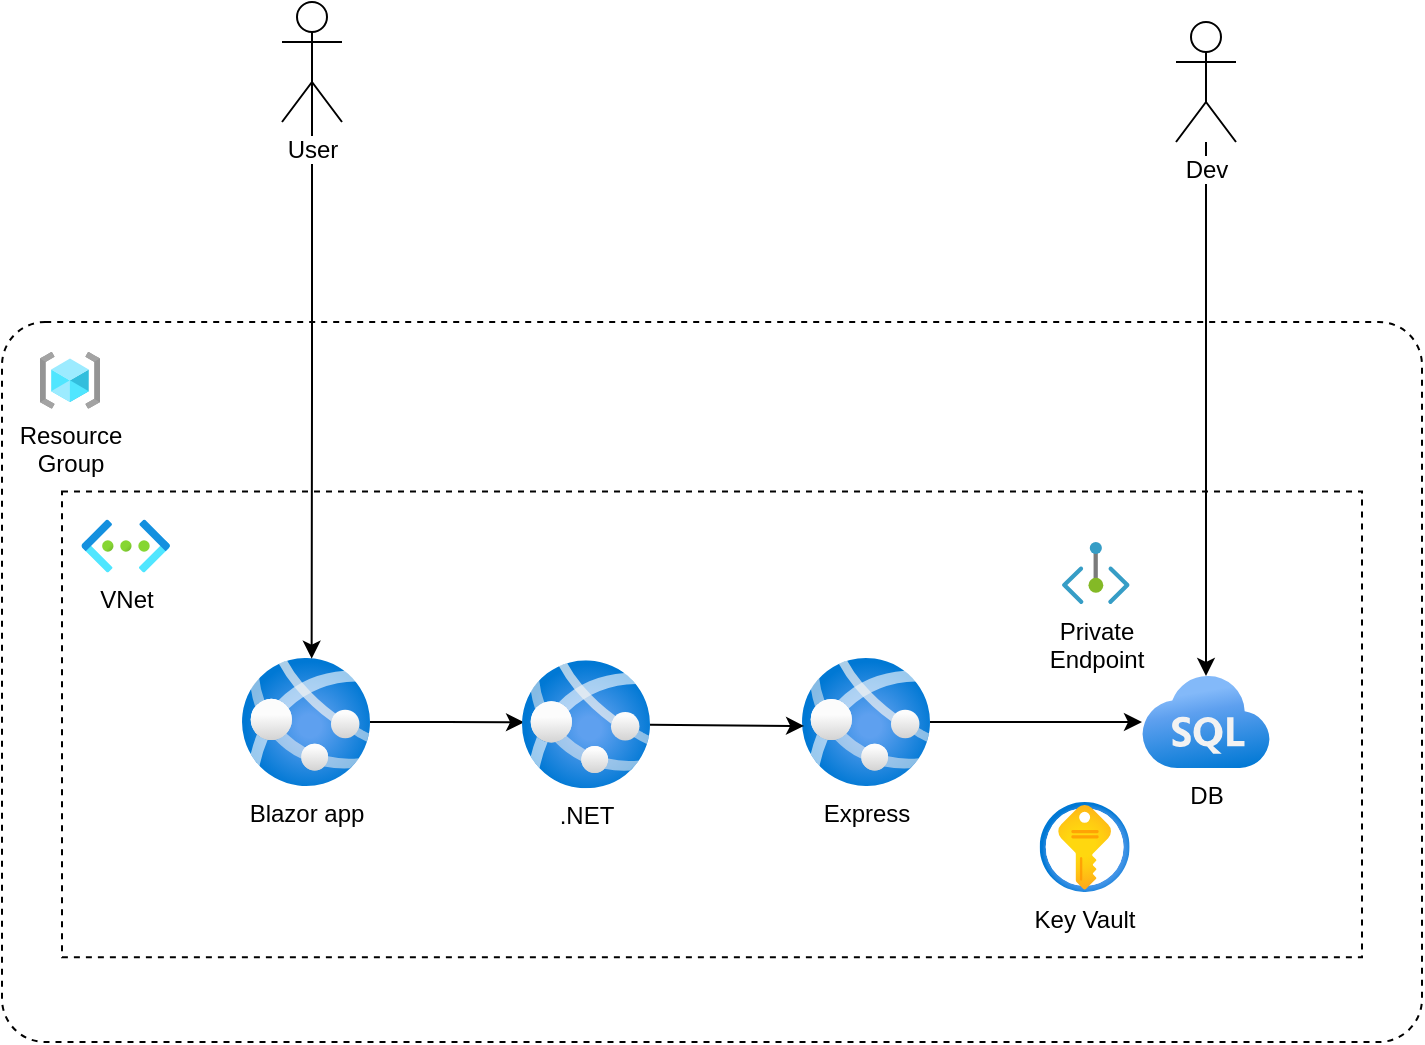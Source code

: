 <mxfile pages="2">
    <diagram id="xO1l6yPOQas2drLxZR86" name="Infrastructure">
        <mxGraphModel dx="1337" dy="792" grid="0" gridSize="10" guides="1" tooltips="1" connect="1" arrows="1" fold="1" page="1" pageScale="1" pageWidth="850" pageHeight="1100" math="0" shadow="0">
            <root>
                <mxCell id="0"/>
                <mxCell id="1" parent="0"/>
                <mxCell id="XaUudZdBKgRVK2wvCaiL-20" value="" style="rounded=1;whiteSpace=wrap;html=1;dashed=1;fillColor=none;arcSize=6;" parent="1" vertex="1">
                    <mxGeometry x="70" y="210" width="710" height="360" as="geometry"/>
                </mxCell>
                <mxCell id="XaUudZdBKgRVK2wvCaiL-14" value="" style="rounded=0;whiteSpace=wrap;html=1;fillColor=none;dashed=1;" parent="1" vertex="1">
                    <mxGeometry x="100" y="294.706" width="650" height="232.941" as="geometry"/>
                </mxCell>
                <mxCell id="XaUudZdBKgRVK2wvCaiL-13" value="VNet" style="aspect=fixed;html=1;points=[];align=center;image;fontSize=12;image=img/lib/azure2/networking/Virtual_Networks.svg;" parent="1" vertex="1">
                    <mxGeometry x="109.743" y="308.8" width="44.22" height="26.4" as="geometry"/>
                </mxCell>
                <mxCell id="XaUudZdBKgRVK2wvCaiL-16" value="DB" style="aspect=fixed;html=1;points=[];align=center;image;fontSize=12;image=img/lib/azure2/databases/Azure_SQL.svg;dashed=1;fillColor=none;" parent="1" vertex="1">
                    <mxGeometry x="640" y="387" width="64" height="46" as="geometry"/>
                </mxCell>
                <mxCell id="XaUudZdBKgRVK2wvCaiL-26" style="edgeStyle=orthogonalEdgeStyle;rounded=0;orthogonalLoop=1;jettySize=auto;html=1;entryX=0.016;entryY=0.484;entryDx=0;entryDy=0;entryPerimeter=0;" parent="1" source="XaUudZdBKgRVK2wvCaiL-18" target="2" edge="1">
                    <mxGeometry relative="1" as="geometry"/>
                </mxCell>
                <mxCell id="XaUudZdBKgRVK2wvCaiL-18" value="Blazor app" style="aspect=fixed;html=1;points=[];align=center;image;fontSize=12;image=img/lib/azure2/containers/App_Services.svg;" parent="1" vertex="1">
                    <mxGeometry x="190" y="378" width="64" height="64" as="geometry"/>
                </mxCell>
                <mxCell id="XaUudZdBKgRVK2wvCaiL-25" style="edgeStyle=orthogonalEdgeStyle;rounded=0;orthogonalLoop=1;jettySize=auto;html=1;exitX=0.5;exitY=0.5;exitDx=0;exitDy=0;exitPerimeter=0;entryX=0.544;entryY=0.005;entryDx=0;entryDy=0;entryPerimeter=0;" parent="1" source="XaUudZdBKgRVK2wvCaiL-22" target="XaUudZdBKgRVK2wvCaiL-18" edge="1">
                    <mxGeometry relative="1" as="geometry"/>
                </mxCell>
                <mxCell id="XaUudZdBKgRVK2wvCaiL-22" value="User" style="shape=umlActor;verticalLabelPosition=bottom;verticalAlign=top;html=1;fillColor=none;labelBackgroundColor=default;" parent="1" vertex="1">
                    <mxGeometry x="210" y="50" width="30" height="60" as="geometry"/>
                </mxCell>
                <mxCell id="XaUudZdBKgRVK2wvCaiL-27" style="edgeStyle=orthogonalEdgeStyle;rounded=0;orthogonalLoop=1;jettySize=auto;html=1;" parent="1" source="XaUudZdBKgRVK2wvCaiL-12" target="XaUudZdBKgRVK2wvCaiL-16" edge="1">
                    <mxGeometry relative="1" as="geometry"/>
                </mxCell>
                <mxCell id="XaUudZdBKgRVK2wvCaiL-30" style="edgeStyle=orthogonalEdgeStyle;rounded=0;orthogonalLoop=1;jettySize=auto;html=1;" parent="1" source="XaUudZdBKgRVK2wvCaiL-29" target="XaUudZdBKgRVK2wvCaiL-16" edge="1">
                    <mxGeometry relative="1" as="geometry"/>
                </mxCell>
                <mxCell id="XaUudZdBKgRVK2wvCaiL-29" value="Dev" style="shape=umlActor;verticalLabelPosition=bottom;verticalAlign=top;html=1;fillColor=none;labelBackgroundColor=default;" parent="1" vertex="1">
                    <mxGeometry x="657" y="60" width="30" height="60" as="geometry"/>
                </mxCell>
                <mxCell id="XaUudZdBKgRVK2wvCaiL-17" value="Resource&lt;br&gt;Group" style="aspect=fixed;html=1;points=[];align=center;image;fontSize=12;image=img/lib/azure2/general/Resource_Groups.svg;dashed=1;fillColor=none;" parent="1" vertex="1">
                    <mxGeometry x="88.933" y="225" width="30.104" height="28.333" as="geometry"/>
                </mxCell>
                <mxCell id="XaUudZdBKgRVK2wvCaiL-12" value="Express" style="aspect=fixed;html=1;points=[];align=center;image;fontSize=12;image=img/lib/azure2/containers/App_Services.svg;" parent="1" vertex="1">
                    <mxGeometry x="470" y="378.004" width="64" height="64" as="geometry"/>
                </mxCell>
                <mxCell id="XaUudZdBKgRVK2wvCaiL-28" value="Key Vault" style="aspect=fixed;html=1;points=[];align=center;image;fontSize=12;image=img/lib/azure2/security/Key_Vaults.svg;labelBackgroundColor=default;fillColor=none;" parent="1" vertex="1">
                    <mxGeometry x="588.82" y="450.003" width="45" height="45" as="geometry"/>
                </mxCell>
                <mxCell id="h1MR0AwUpYQBs1KJIXi8-1" value="Private&lt;br&gt;Endpoint" style="aspect=fixed;html=1;points=[];align=center;image;fontSize=12;image=img/lib/azure2/networking/Private_Endpoint.svg;labelBackgroundColor=default;fillColor=none;" parent="1" vertex="1">
                    <mxGeometry x="600" y="320" width="33.82" height="31" as="geometry"/>
                </mxCell>
                <mxCell id="5" style="edgeStyle=none;html=1;entryX=0.016;entryY=0.531;entryDx=0;entryDy=0;entryPerimeter=0;" edge="1" parent="1" source="2" target="XaUudZdBKgRVK2wvCaiL-12">
                    <mxGeometry relative="1" as="geometry"/>
                </mxCell>
                <mxCell id="2" value=".NET" style="aspect=fixed;html=1;points=[];align=center;image;fontSize=12;image=img/lib/azure2/containers/App_Services.svg;" vertex="1" parent="1">
                    <mxGeometry x="330" y="379.18" width="64" height="64" as="geometry"/>
                </mxCell>
            </root>
        </mxGraphModel>
    </diagram>
    <diagram id="zmmRT9fGwf2uVY3EdJi1" name="CD">
        <mxGraphModel dx="2062" dy="1182" grid="1" gridSize="10" guides="1" tooltips="1" connect="1" arrows="1" fold="1" page="1" pageScale="1" pageWidth="850" pageHeight="1100" math="0" shadow="0">
            <root>
                <mxCell id="lYJiWVKAtywDb9bnBA-X-0"/>
                <mxCell id="lYJiWVKAtywDb9bnBA-X-1" parent="lYJiWVKAtywDb9bnBA-X-0"/>
                <mxCell id="XWDwZX-J4C0JRzm2pyg4-0" value="" style="edgeStyle=orthogonalEdgeStyle;rounded=0;orthogonalLoop=1;jettySize=auto;html=1;" edge="1" parent="lYJiWVKAtywDb9bnBA-X-1" source="XWDwZX-J4C0JRzm2pyg4-1" target="XWDwZX-J4C0JRzm2pyg4-3">
                    <mxGeometry relative="1" as="geometry"/>
                </mxCell>
                <mxCell id="XWDwZX-J4C0JRzm2pyg4-1" value="Build Feature" style="rounded=1;whiteSpace=wrap;html=1;" vertex="1" parent="lYJiWVKAtywDb9bnBA-X-1">
                    <mxGeometry x="78" y="135" width="120" height="60" as="geometry"/>
                </mxCell>
                <mxCell id="XWDwZX-J4C0JRzm2pyg4-2" value="" style="edgeStyle=orthogonalEdgeStyle;rounded=0;orthogonalLoop=1;jettySize=auto;html=1;entryX=0;entryY=0.5;entryDx=0;entryDy=0;" edge="1" parent="lYJiWVKAtywDb9bnBA-X-1" source="XWDwZX-J4C0JRzm2pyg4-3" target="XWDwZX-J4C0JRzm2pyg4-6">
                    <mxGeometry relative="1" as="geometry">
                        <mxPoint x="478" y="165" as="targetPoint"/>
                    </mxGeometry>
                </mxCell>
                <mxCell id="XWDwZX-J4C0JRzm2pyg4-3" value="Merge into main branch" style="rounded=1;whiteSpace=wrap;html=1;" vertex="1" parent="lYJiWVKAtywDb9bnBA-X-1">
                    <mxGeometry x="278" y="135" width="120" height="60" as="geometry"/>
                </mxCell>
                <mxCell id="XWDwZX-J4C0JRzm2pyg4-4" value="" style="endArrow=none;dashed=1;html=1;dashPattern=1 3;strokeWidth=2;rounded=0;edgeStyle=orthogonalEdgeStyle;" edge="1" parent="lYJiWVKAtywDb9bnBA-X-1">
                    <mxGeometry width="50" height="50" relative="1" as="geometry">
                        <mxPoint x="433.0" y="250" as="sourcePoint"/>
                        <mxPoint x="433.0" y="80" as="targetPoint"/>
                    </mxGeometry>
                </mxCell>
                <mxCell id="XWDwZX-J4C0JRzm2pyg4-5" value="" style="edgeStyle=orthogonalEdgeStyle;rounded=0;orthogonalLoop=1;jettySize=auto;html=1;" edge="1" parent="lYJiWVKAtywDb9bnBA-X-1" source="XWDwZX-J4C0JRzm2pyg4-6" target="XWDwZX-J4C0JRzm2pyg4-7">
                    <mxGeometry relative="1" as="geometry"/>
                </mxCell>
                <mxCell id="XWDwZX-J4C0JRzm2pyg4-6" value="Build release version" style="rounded=1;whiteSpace=wrap;html=1;" vertex="1" parent="lYJiWVKAtywDb9bnBA-X-1">
                    <mxGeometry x="473" y="135" width="120" height="60" as="geometry"/>
                </mxCell>
                <mxCell id="XWDwZX-J4C0JRzm2pyg4-7" value="Deploy step" style="rounded=1;whiteSpace=wrap;html=1;" vertex="1" parent="lYJiWVKAtywDb9bnBA-X-1">
                    <mxGeometry x="653" y="135" width="120" height="60" as="geometry"/>
                </mxCell>
                <mxCell id="XWDwZX-J4C0JRzm2pyg4-8" value="Normal development" style="text;html=1;strokeColor=none;fillColor=none;align=center;verticalAlign=middle;whiteSpace=wrap;rounded=0;" vertex="1" parent="lYJiWVKAtywDb9bnBA-X-1">
                    <mxGeometry x="173" y="85" width="130" height="30" as="geometry"/>
                </mxCell>
                <mxCell id="XWDwZX-J4C0JRzm2pyg4-9" value="Github Actions" style="text;html=1;strokeColor=none;fillColor=none;align=center;verticalAlign=middle;whiteSpace=wrap;rounded=0;" vertex="1" parent="lYJiWVKAtywDb9bnBA-X-1">
                    <mxGeometry x="553" y="85" width="130" height="30" as="geometry"/>
                </mxCell>
            </root>
        </mxGraphModel>
    </diagram>
</mxfile>